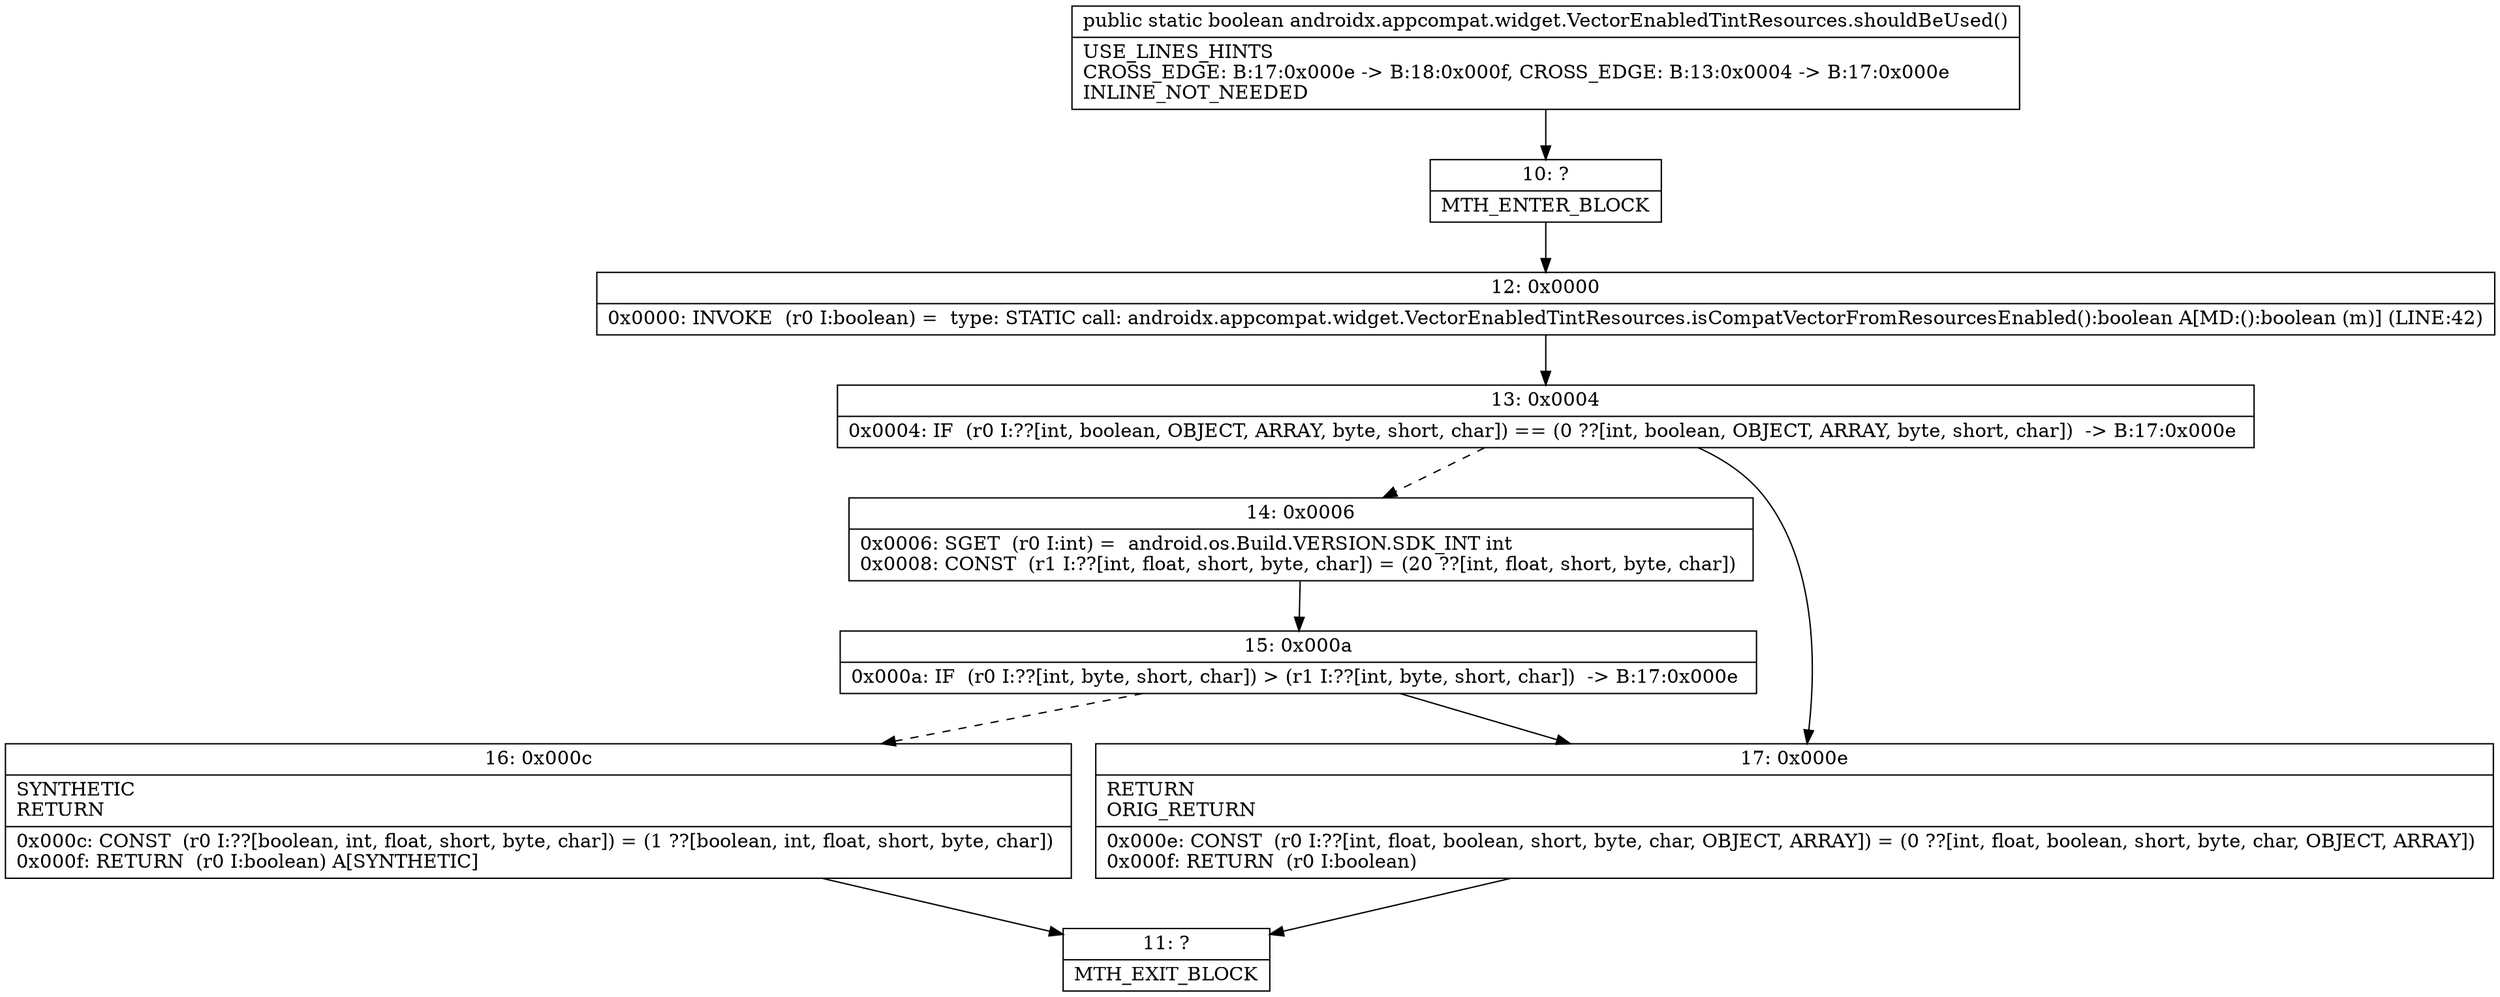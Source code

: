 digraph "CFG forandroidx.appcompat.widget.VectorEnabledTintResources.shouldBeUsed()Z" {
Node_10 [shape=record,label="{10\:\ ?|MTH_ENTER_BLOCK\l}"];
Node_12 [shape=record,label="{12\:\ 0x0000|0x0000: INVOKE  (r0 I:boolean) =  type: STATIC call: androidx.appcompat.widget.VectorEnabledTintResources.isCompatVectorFromResourcesEnabled():boolean A[MD:():boolean (m)] (LINE:42)\l}"];
Node_13 [shape=record,label="{13\:\ 0x0004|0x0004: IF  (r0 I:??[int, boolean, OBJECT, ARRAY, byte, short, char]) == (0 ??[int, boolean, OBJECT, ARRAY, byte, short, char])  \-\> B:17:0x000e \l}"];
Node_14 [shape=record,label="{14\:\ 0x0006|0x0006: SGET  (r0 I:int) =  android.os.Build.VERSION.SDK_INT int \l0x0008: CONST  (r1 I:??[int, float, short, byte, char]) = (20 ??[int, float, short, byte, char]) \l}"];
Node_15 [shape=record,label="{15\:\ 0x000a|0x000a: IF  (r0 I:??[int, byte, short, char]) \> (r1 I:??[int, byte, short, char])  \-\> B:17:0x000e \l}"];
Node_16 [shape=record,label="{16\:\ 0x000c|SYNTHETIC\lRETURN\l|0x000c: CONST  (r0 I:??[boolean, int, float, short, byte, char]) = (1 ??[boolean, int, float, short, byte, char]) \l0x000f: RETURN  (r0 I:boolean) A[SYNTHETIC]\l}"];
Node_11 [shape=record,label="{11\:\ ?|MTH_EXIT_BLOCK\l}"];
Node_17 [shape=record,label="{17\:\ 0x000e|RETURN\lORIG_RETURN\l|0x000e: CONST  (r0 I:??[int, float, boolean, short, byte, char, OBJECT, ARRAY]) = (0 ??[int, float, boolean, short, byte, char, OBJECT, ARRAY]) \l0x000f: RETURN  (r0 I:boolean) \l}"];
MethodNode[shape=record,label="{public static boolean androidx.appcompat.widget.VectorEnabledTintResources.shouldBeUsed()  | USE_LINES_HINTS\lCROSS_EDGE: B:17:0x000e \-\> B:18:0x000f, CROSS_EDGE: B:13:0x0004 \-\> B:17:0x000e\lINLINE_NOT_NEEDED\l}"];
MethodNode -> Node_10;Node_10 -> Node_12;
Node_12 -> Node_13;
Node_13 -> Node_14[style=dashed];
Node_13 -> Node_17;
Node_14 -> Node_15;
Node_15 -> Node_16[style=dashed];
Node_15 -> Node_17;
Node_16 -> Node_11;
Node_17 -> Node_11;
}

